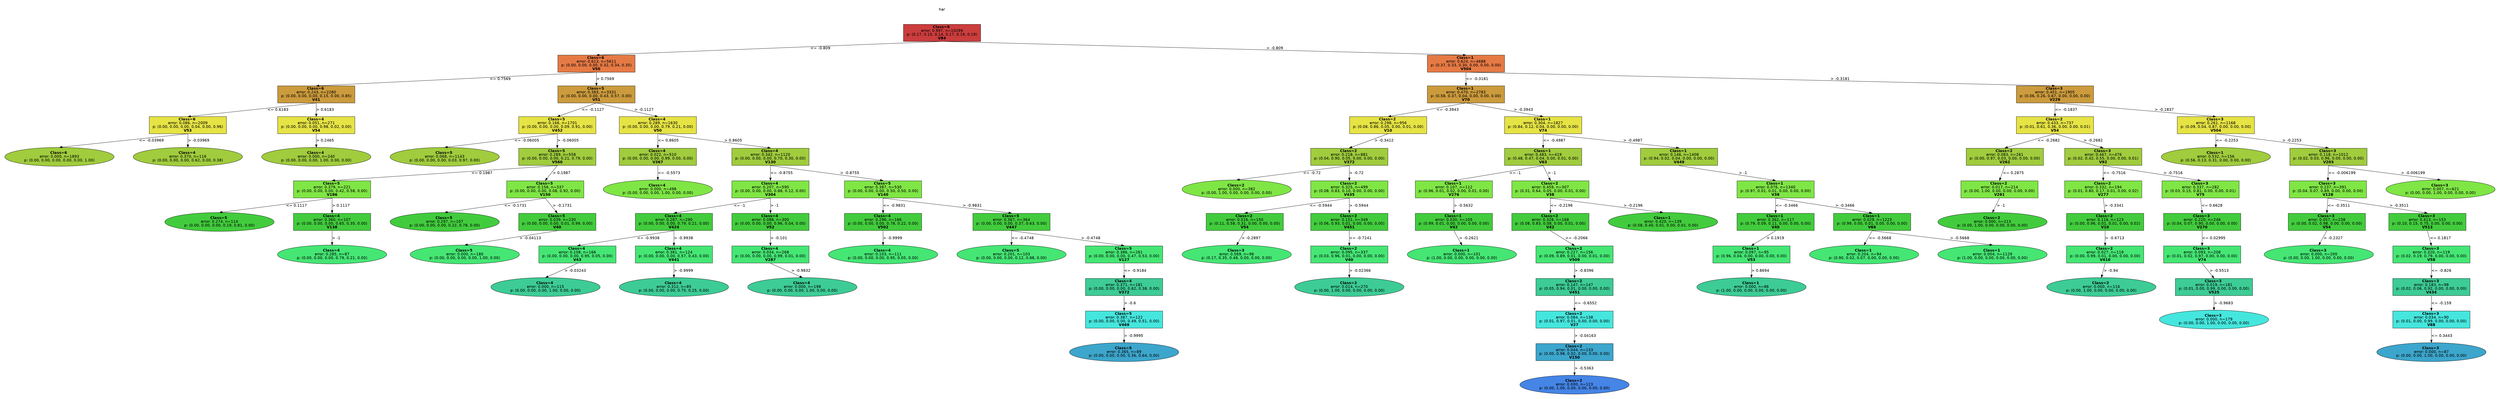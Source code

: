 digraph Tree {
splines=false;
graph [pad=".25", ranksep="0.5", nodesep="1"];
node [shape=rect, style="filled", color="black", fontname="helvetica",fillcolor="white"] ;
edge [fontname="helvetica"] ;
0 [label="har", shape=plaintext];
0:s -> 1:n [style=invis];   
1 [label=<<b> Class=6 </b> <br/> error: 0.997, n=10299 <br/> p: (0.17, 0.15, 0.14, 0.17, 0.19, 0.19) <br/><b>V84</b>>, fillcolor="0.000 0.7 0.800", shape="rect"];
2 [label=<<b> Class=6 </b> <br/> error: 0.613, n=5611 <br/> p: (0.00, 0.00, 0.00, 0.32, 0.34, 0.35) <br/><b>V50</b>>, fillcolor="0.055 0.7 0.900", shape="rect"];
1:s -> 2:n [label="<= -0.809"] ;
3 [label=<<b> Class=6 </b> <br/> error: 0.243, n=2280 <br/> p: (0.00, 0.00, 0.00, 0.15, 0.00, 0.85) <br/><b>V41</b>>, fillcolor="0.109 0.7 0.800", shape="rect"];
2:s -> 3:n [label="<= 0.7569"] ;
4 [label=<<b> Class=6 </b> <br/> error: 0.086, n=2009 <br/> p: (0.00, 0.00, 0.00, 0.04, 0.00, 0.96) <br/><b>V53</b>>, fillcolor="0.164 0.7 0.900", shape="rect"];
3:s -> 4:n [label="<= 0.6183"] ;
5 [label=<<b> Class=6 </b> <br/> error: 0.000, n=1893 <br/> p: (0.00, 0.00, 0.00, 0.00, 0.00, 1.00) >, fillcolor="0.218 0.7 0.800", shape="oval"];
4:s -> 5:n [label="<= -0.03969"] ;
6 [label=<<b> Class=4 </b> <br/> error: 0.370, n=116 <br/> p: (0.00, 0.00, 0.00, 0.62, 0.00, 0.38) >, fillcolor="0.218 0.7 0.800", shape="oval"];
4:s -> 6:n [label="> -0.03969"] ;
7 [label=<<b> Class=4 </b> <br/> error: 0.051, n=271 <br/> p: (0.00, 0.00, 0.00, 0.98, 0.02, 0.00) <br/><b>V54</b>>, fillcolor="0.164 0.7 0.900", shape="rect"];
3:s -> 7:n [label="> 0.6183"] ;
8 [label=<<b> Class=4 </b> <br/> error: 0.000, n=240 <br/> p: (0.00, 0.00, 0.00, 1.00, 0.00, 0.00) >, fillcolor="0.218 0.7 0.800", shape="oval"];
7:s -> 8:n [label="> 0.2465"] ;
9 [label=<<b> Class=5 </b> <br/> error: 0.383, n=3331 <br/> p: (0.00, 0.00, 0.00, 0.43, 0.57, 0.00) <br/><b>V51</b>>, fillcolor="0.109 0.7 0.800", shape="rect"];
2:s -> 9:n [label="> 0.7569"] ;
10 [label=<<b> Class=5 </b> <br/> error: 0.166, n=1701 <br/> p: (0.00, 0.00, 0.00, 0.09, 0.91, 0.00) <br/><b>V452</b>>, fillcolor="0.164 0.7 0.900", shape="rect"];
9:s -> 10:n [label="<= -0.1127"] ;
11 [label=<<b> Class=5 </b> <br/> error: 0.068, n=1143 <br/> p: (0.00, 0.00, 0.00, 0.03, 0.97, 0.00) >, fillcolor="0.218 0.7 0.800", shape="oval"];
10:s -> 11:n [label="<= -0.06005"] ;
12 [label=<<b> Class=5 </b> <br/> error: 0.289, n=558 <br/> p: (0.00, 0.00, 0.00, 0.21, 0.79, 0.00) <br/><b>V560</b>>, fillcolor="0.218 0.7 0.800", shape="rect"];
10:s -> 12:n [label="> -0.06005"] ;
13 [label=<<b> Class=5 </b> <br/> error: 0.379, n=221 <br/> p: (0.00, 0.00, 0.00, 0.42, 0.58, 0.00) <br/><b>V186</b>>, fillcolor="0.273 0.7 0.900", shape="rect"];
12:s -> 13:n [label="<= 0.1987"] ;
14 [label=<<b> Class=5 </b> <br/> error: 0.274, n=114 <br/> p: (0.00, 0.00, 0.00, 0.19, 0.81, 0.00) >, fillcolor="0.327 0.7 0.800", shape="oval"];
13:s -> 14:n [label="<= 0.1117"] ;
15 [label=<<b> Class=4 </b> <br/> error: 0.360, n=107 <br/> p: (0.00, 0.00, 0.00, 0.65, 0.35, 0.00) <br/><b>V138</b>>, fillcolor="0.327 0.7 0.800", shape="rect"];
13:s -> 15:n [label="> 0.1117"] ;
16 [label=<<b> Class=4 </b> <br/> error: 0.285, n=87 <br/> p: (0.00, 0.00, 0.00, 0.79, 0.21, 0.00) >, fillcolor="0.382 0.7 0.900", shape="oval"];
15:s -> 16:n [label="> -1"] ;
17 [label=<<b> Class=5 </b> <br/> error: 0.156, n=337 <br/> p: (0.00, 0.00, 0.00, 0.08, 0.92, 0.00) <br/><b>V150</b>>, fillcolor="0.273 0.7 0.900", shape="rect"];
12:s -> 17:n [label="> 0.1987"] ;
18 [label=<<b> Class=5 </b> <br/> error: 0.297, n=107 <br/> p: (0.00, 0.00, 0.00, 0.22, 0.78, 0.00) >, fillcolor="0.327 0.7 0.800", shape="oval"];
17:s -> 18:n [label="<= -0.1731"] ;
19 [label=<<b> Class=5 </b> <br/> error: 0.039, n=230 <br/> p: (0.00, 0.00, 0.00, 0.01, 0.99, 0.00) <br/><b>V40</b>>, fillcolor="0.327 0.7 0.800", shape="rect"];
17:s -> 19:n [label="> -0.1731"] ;
20 [label=<<b> Class=5 </b> <br/> error: 0.000, n=180 <br/> p: (0.00, 0.00, 0.00, 0.00, 1.00, 0.00) >, fillcolor="0.382 0.7 0.900", shape="oval"];
19:s -> 20:n [label="> -0.04113"] ;
21 [label=<<b> Class=4 </b> <br/> error: 0.289, n=1630 <br/> p: (0.00, 0.00, 0.00, 0.79, 0.21, 0.00) <br/><b>V50</b>>, fillcolor="0.164 0.7 0.900", shape="rect"];
9:s -> 21:n [label="> -0.1127"] ;
22 [label=<<b> Class=4 </b> <br/> error: 0.022, n=510 <br/> p: (0.00, 0.00, 0.00, 0.99, 0.00, 0.00) <br/><b>V367</b>>, fillcolor="0.218 0.7 0.800", shape="rect"];
21:s -> 22:n [label="<= 0.8605"] ;
23 [label=<<b> Class=4 </b> <br/> error: 0.000, n=498 <br/> p: (0.00, 0.00, 0.00, 1.00, 0.00, 0.00) >, fillcolor="0.273 0.7 0.900", shape="oval"];
22:s -> 23:n [label="<= -0.5573"] ;
24 [label=<<b> Class=4 </b> <br/> error: 0.342, n=1120 <br/> p: (0.00, 0.00, 0.00, 0.70, 0.30, 0.00) <br/><b>V130</b>>, fillcolor="0.218 0.7 0.800", shape="rect"];
21:s -> 24:n [label="> 0.8605"] ;
25 [label=<<b> Class=4 </b> <br/> error: 0.207, n=590 <br/> p: (0.00, 0.00, 0.00, 0.88, 0.12, 0.00) <br/><b>V304</b>>, fillcolor="0.273 0.7 0.900", shape="rect"];
24:s -> 25:n [label="<= -0.8755"] ;
26 [label=<<b> Class=4 </b> <br/> error: 0.287, n=290 <br/> p: (0.00, 0.00, 0.00, 0.79, 0.21, 0.00) <br/><b>V424</b>>, fillcolor="0.327 0.7 0.800", shape="rect"];
25:s -> 26:n [label="<= -1"] ;
27 [label=<<b> Class=4 </b> <br/> error: 0.108, n=166 <br/> p: (0.00, 0.00, 0.00, 0.95, 0.05, 0.00) <br/><b>V43</b>>, fillcolor="0.382 0.7 0.900", shape="rect"];
26:s -> 27:n [label="<= -0.9938"] ;
28 [label=<<b> Class=4 </b> <br/> error: 0.000, n=115 <br/> p: (0.00, 0.00, 0.00, 1.00, 0.00, 0.00) >, fillcolor="0.436 0.7 0.800", shape="oval"];
27:s -> 28:n [label="> -0.03243"] ;
29 [label=<<b> Class=4 </b> <br/> error: 0.381, n=124 <br/> p: (0.00, 0.00, 0.00, 0.57, 0.43, 0.00) <br/><b>V441</b>>, fillcolor="0.382 0.7 0.900", shape="rect"];
26:s -> 29:n [label="> -0.9938"] ;
30 [label=<<b> Class=4 </b> <br/> error: 0.312, n=85 <br/> p: (0.00, 0.00, 0.00, 0.75, 0.25, 0.00) >, fillcolor="0.436 0.7 0.800", shape="oval"];
29:s -> 30:n [label="> -0.9999"] ;
31 [label=<<b> Class=4 </b> <br/> error: 0.088, n=300 <br/> p: (0.00, 0.00, 0.00, 0.96, 0.04, 0.00) <br/><b>V52</b>>, fillcolor="0.327 0.7 0.800", shape="rect"];
25:s -> 31:n [label="> -1"] ;
32 [label=<<b> Class=4 </b> <br/> error: 0.034, n=268 <br/> p: (0.00, 0.00, 0.00, 0.99, 0.01, 0.00) <br/><b>V287</b>>, fillcolor="0.382 0.7 0.900", shape="rect"];
31:s -> 32:n [label="> -0.101"] ;
33 [label=<<b> Class=4 </b> <br/> error: 0.000, n=198 <br/> p: (0.00, 0.00, 0.00, 1.00, 0.00, 0.00) >, fillcolor="0.436 0.7 0.800", shape="oval"];
32:s -> 33:n [label="> -0.9832"] ;
34 [label=<<b> Class=5 </b> <br/> error: 0.387, n=530 <br/> p: (0.00, 0.00, 0.00, 0.50, 0.50, 0.00) <br/><b>V140</b>>, fillcolor="0.273 0.7 0.900", shape="rect"];
24:s -> 34:n [label="> -0.8755"] ;
35 [label=<<b> Class=4 </b> <br/> error: 0.296, n=166 <br/> p: (0.00, 0.00, 0.00, 0.78, 0.22, 0.00) <br/><b>V502</b>>, fillcolor="0.327 0.7 0.800", shape="rect"];
34:s -> 35:n [label="<= -0.9831"] ;
36 [label=<<b> Class=4 </b> <br/> error: 0.103, n=111 <br/> p: (0.00, 0.00, 0.00, 0.95, 0.05, 0.00) >, fillcolor="0.382 0.7 0.900", shape="oval"];
35:s -> 36:n [label="> -0.9999"] ;
37 [label=<<b> Class=5 </b> <br/> error: 0.367, n=364 <br/> p: (0.00, 0.00, 0.00, 0.37, 0.63, 0.00) <br/><b>V447</b>>, fillcolor="0.327 0.7 0.800", shape="rect"];
34:s -> 37:n [label="> -0.9831"] ;
38 [label=<<b> Class=5 </b> <br/> error: 0.201, n=103 <br/> p: (0.00, 0.00, 0.00, 0.12, 0.88, 0.00) >, fillcolor="0.382 0.7 0.900", shape="oval"];
37:s -> 38:n [label="<= -0.4748"] ;
39 [label=<<b> Class=5 </b> <br/> error: 0.386, n=261 <br/> p: (0.00, 0.00, 0.00, 0.47, 0.53, 0.00) <br/><b>V127</b>>, fillcolor="0.382 0.7 0.900", shape="rect"];
37:s -> 39:n [label="> -0.4748"] ;
40 [label=<<b> Class=4 </b> <br/> error: 0.371, n=181 <br/> p: (0.00, 0.00, 0.00, 0.62, 0.38, 0.00) <br/><b>V372</b>>, fillcolor="0.436 0.7 0.800", shape="rect"];
39:s -> 40:n [label="<= -0.9184"] ;
41 [label=<<b> Class=5 </b> <br/> error: 0.387, n=122 <br/> p: (0.00, 0.00, 0.00, 0.49, 0.51, 0.00) <br/><b>V469</b>>, fillcolor="0.491 0.7 0.900", shape="rect"];
40:s -> 41:n [label="> -0.6"] ;
42 [label=<<b> Class=5 </b> <br/> error: 0.365, n=89 <br/> p: (0.00, 0.00, 0.00, 0.36, 0.64, 0.00) >, fillcolor="0.545 0.7 0.800", shape="oval"];
41:s -> 42:n [label="> -0.9995"] ;
43 [label=<<b> Class=1 </b> <br/> error: 0.624, n=4688 <br/> p: (0.37, 0.33, 0.30, 0.00, 0.00, 0.00) <br/><b>V504</b>>, fillcolor="0.055 0.7 0.900", shape="rect"];
1:s -> 43:n [label="> -0.809"] ;
44 [label=<<b> Class=1 </b> <br/> error: 0.470, n=2783 <br/> p: (0.58, 0.37, 0.04, 0.00, 0.00, 0.00) <br/><b>V70</b>>, fillcolor="0.109 0.7 0.800", shape="rect"];
43:s -> 44:n [label="<= -0.3181"] ;
45 [label=<<b> Class=2 </b> <br/> error: 0.298, n=956 <br/> p: (0.08, 0.86, 0.05, 0.00, 0.01, 0.00) <br/><b>V10</b>>, fillcolor="0.164 0.7 0.900", shape="rect"];
44:s -> 45:n [label="<= -0.3943"] ;
46 [label=<<b> Class=2 </b> <br/> error: 0.218, n=881 <br/> p: (0.04, 0.90, 0.05, 0.00, 0.00, 0.00) <br/><b>V372</b>>, fillcolor="0.218 0.7 0.800", shape="rect"];
45:s -> 46:n [label="> -0.3412"] ;
47 [label=<<b> Class=2 </b> <br/> error: 0.000, n=382 <br/> p: (0.00, 1.00, 0.00, 0.00, 0.00, 0.00) >, fillcolor="0.273 0.7 0.900", shape="oval"];
46:s -> 47:n [label="<= -0.72"] ;
48 [label=<<b> Class=2 </b> <br/> error: 0.325, n=499 <br/> p: (0.08, 0.83, 0.10, 0.00, 0.00, 0.00) <br/><b>V435</b>>, fillcolor="0.273 0.7 0.900", shape="rect"];
46:s -> 48:n [label="> -0.72"] ;
49 [label=<<b> Class=2 </b> <br/> error: 0.516, n=150 <br/> p: (0.11, 0.58, 0.31, 0.00, 0.00, 0.00) <br/><b>V54</b>>, fillcolor="0.327 0.7 0.800", shape="rect"];
48:s -> 49:n [label="<= -0.5944"] ;
50 [label=<<b> Class=3 </b> <br/> error: 0.569, n=96 <br/> p: (0.17, 0.35, 0.48, 0.00, 0.00, 0.00) >, fillcolor="0.382 0.7 0.900", shape="oval"];
49:s -> 50:n [label="> -0.2897"] ;
51 [label=<<b> Class=2 </b> <br/> error: 0.151, n=349 <br/> p: (0.06, 0.93, 0.01, 0.00, 0.00, 0.00) <br/><b>V451</b>>, fillcolor="0.327 0.7 0.800", shape="rect"];
48:s -> 51:n [label="> -0.5944"] ;
52 [label=<<b> Class=2 </b> <br/> error: 0.095, n=337 <br/> p: (0.03, 0.96, 0.01, 0.00, 0.00, 0.00) <br/><b>V40</b>>, fillcolor="0.382 0.7 0.900", shape="rect"];
51:s -> 52:n [label="<= -0.7241"] ;
53 [label=<<b> Class=2 </b> <br/> error: 0.014, n=270 <br/> p: (0.00, 1.00, 0.00, 0.00, 0.00, 0.00) >, fillcolor="0.436 0.7 0.800", shape="oval"];
52:s -> 53:n [label="> -0.02366"] ;
54 [label=<<b> Class=1 </b> <br/> error: 0.304, n=1827 <br/> p: (0.84, 0.12, 0.04, 0.00, 0.00, 0.00) <br/><b>V74</b>>, fillcolor="0.164 0.7 0.900", shape="rect"];
44:s -> 54:n [label="> -0.3943"] ;
55 [label=<<b> Class=1 </b> <br/> error: 0.483, n=419 <br/> p: (0.48, 0.47, 0.04, 0.00, 0.01, 0.00) <br/><b>V63</b>>, fillcolor="0.218 0.7 0.800", shape="rect"];
54:s -> 55:n [label="<= -0.4987"] ;
56 [label=<<b> Class=1 </b> <br/> error: 0.107, n=112 <br/> p: (0.96, 0.01, 0.02, 0.00, 0.01, 0.00) <br/><b>V276</b>>, fillcolor="0.273 0.7 0.900", shape="rect"];
55:s -> 56:n [label="<= -1"] ;
57 [label=<<b> Class=1 </b> <br/> error: 0.030, n=105 <br/> p: (0.99, 0.01, 0.00, 0.00, 0.00, 0.00) <br/><b>V42</b>>, fillcolor="0.327 0.7 0.800", shape="rect"];
56:s -> 57:n [label="> -0.5632"] ;
58 [label=<<b> Class=1 </b> <br/> error: 0.000, n=101 <br/> p: (1.00, 0.00, 0.00, 0.00, 0.00, 0.00) >, fillcolor="0.382 0.7 0.900", shape="oval"];
57:s -> 58:n [label="> -0.2621"] ;
59 [label=<<b> Class=2 </b> <br/> error: 0.459, n=307 <br/> p: (0.31, 0.64, 0.05, 0.00, 0.01, 0.00) <br/><b>V38</b>>, fillcolor="0.273 0.7 0.900", shape="rect"];
55:s -> 59:n [label="> -1"] ;
60 [label=<<b> Class=2 </b> <br/> error: 0.328, n=168 <br/> p: (0.08, 0.83, 0.08, 0.00, 0.01, 0.00) <br/><b>V42</b>>, fillcolor="0.327 0.7 0.800", shape="rect"];
59:s -> 60:n [label="<= -0.2196"] ;
61 [label=<<b> Class=2 </b> <br/> error: 0.227, n=156 <br/> p: (0.09, 0.89, 0.01, 0.00, 0.01, 0.00) <br/><b>V509</b>>, fillcolor="0.382 0.7 0.900", shape="rect"];
60:s -> 61:n [label="<= -0.2066"] ;
62 [label=<<b> Class=2 </b> <br/> error: 0.147, n=147 <br/> p: (0.05, 0.94, 0.01, 0.00, 0.00, 0.00) <br/><b>V451</b>>, fillcolor="0.436 0.7 0.800", shape="rect"];
61:s -> 62:n [label="> -0.8396"] ;
63 [label=<<b> Class=2 </b> <br/> error: 0.084, n=138 <br/> p: (0.01, 0.97, 0.01, 0.00, 0.00, 0.00) <br/><b>V27</b>>, fillcolor="0.491 0.7 0.900", shape="rect"];
62:s -> 63:n [label="<= -0.6552"] ;
64 [label=<<b> Class=2 </b> <br/> error: 0.044, n=133 <br/> p: (0.00, 0.98, 0.02, 0.00, 0.00, 0.00) <br/><b>V150</b>>, fillcolor="0.545 0.7 0.800", shape="rect"];
63:s -> 64:n [label="> -0.04163"] ;
65 [label=<<b> Class=2 </b> <br/> error: 0.000, n=123 <br/> p: (0.00, 1.00, 0.00, 0.00, 0.00, 0.00) >, fillcolor="0.600 0.7 0.900", shape="oval"];
64:s -> 65:n [label="> -0.5363"] ;
66 [label=<<b> Class=1 </b> <br/> error: 0.420, n=139 <br/> p: (0.58, 0.40, 0.01, 0.00, 0.01, 0.00) >, fillcolor="0.327 0.7 0.800", shape="oval"];
59:s -> 66:n [label="> -0.2196"] ;
67 [label=<<b> Class=1 </b> <br/> error: 0.146, n=1408 <br/> p: (0.94, 0.02, 0.04, 0.00, 0.00, 0.00) <br/><b>V449</b>>, fillcolor="0.218 0.7 0.800", shape="rect"];
54:s -> 67:n [label="> -0.4987"] ;
68 [label=<<b> Class=1 </b> <br/> error: 0.076, n=1340 <br/> p: (0.97, 0.01, 0.01, 0.00, 0.00, 0.00) <br/><b>V38</b>>, fillcolor="0.273 0.7 0.900", shape="rect"];
67:s -> 68:n [label="> -1"] ;
69 [label=<<b> Class=1 </b> <br/> error: 0.362, n=117 <br/> p: (0.79, 0.09, 0.11, 0.00, 0.00, 0.00) <br/><b>V40</b>>, fillcolor="0.327 0.7 0.800", shape="rect"];
68:s -> 69:n [label="<= -0.3466"] ;
70 [label=<<b> Class=1 </b> <br/> error: 0.097, n=95 <br/> p: (0.96, 0.04, 0.00, 0.00, 0.00, 0.00) <br/><b>V53</b>>, fillcolor="0.382 0.7 0.900", shape="rect"];
69:s -> 70:n [label="> 0.1919"] ;
71 [label=<<b> Class=1 </b> <br/> error: 0.000, n=86 <br/> p: (1.00, 0.00, 0.00, 0.00, 0.00, 0.00) >, fillcolor="0.436 0.7 0.800", shape="oval"];
70:s -> 71:n [label="> 0.8694"] ;
72 [label=<<b> Class=1 </b> <br/> error: 0.029, n=1223 <br/> p: (0.99, 0.00, 0.01, 0.00, 0.00, 0.00) <br/><b>V66</b>>, fillcolor="0.327 0.7 0.800", shape="rect"];
68:s -> 72:n [label="> -0.3466"] ;
73 [label=<<b> Class=1 </b> <br/> error: 0.204, n=94 <br/> p: (0.90, 0.02, 0.07, 0.00, 0.00, 0.00) >, fillcolor="0.382 0.7 0.900", shape="oval"];
72:s -> 73:n [label="<= -0.5668"] ;
74 [label=<<b> Class=1 </b> <br/> error: 0.004, n=1129 <br/> p: (1.00, 0.00, 0.00, 0.00, 0.00, 0.00) >, fillcolor="0.382 0.7 0.900", shape="oval"];
72:s -> 74:n [label="> -0.5668"] ;
75 [label=<<b> Class=3 </b> <br/> error: 0.451, n=1905 <br/> p: (0.06, 0.26, 0.67, 0.00, 0.00, 0.00) <br/><b>V229</b>>, fillcolor="0.109 0.7 0.800", shape="rect"];
43:s -> 75:n [label="> -0.3181"] ;
76 [label=<<b> Class=2 </b> <br/> error: 0.433, n=737 <br/> p: (0.01, 0.61, 0.36, 0.00, 0.00, 0.01) <br/><b>V54</b>>, fillcolor="0.164 0.7 0.900", shape="rect"];
75:s -> 76:n [label="<= -0.1837"] ;
77 [label=<<b> Class=2 </b> <br/> error: 0.083, n=261 <br/> p: (0.00, 0.97, 0.03, 0.00, 0.00, 0.00) <br/><b>V262</b>>, fillcolor="0.218 0.7 0.800", shape="rect"];
76:s -> 77:n [label="<= -0.2682"] ;
78 [label=<<b> Class=2 </b> <br/> error: 0.017, n=214 <br/> p: (0.00, 1.00, 0.00, 0.00, 0.00, 0.00) <br/><b>V291</b>>, fillcolor="0.273 0.7 0.900", shape="rect"];
77:s -> 78:n [label="<= 0.2875"] ;
79 [label=<<b> Class=2 </b> <br/> error: 0.000, n=213 <br/> p: (0.00, 1.00, 0.00, 0.00, 0.00, 0.00) >, fillcolor="0.327 0.7 0.800", shape="oval"];
78:s -> 79:n [label="> -1"] ;
80 [label=<<b> Class=3 </b> <br/> error: 0.467, n=476 <br/> p: (0.02, 0.42, 0.55, 0.00, 0.00, 0.01) <br/><b>V92</b>>, fillcolor="0.218 0.7 0.800", shape="rect"];
76:s -> 80:n [label="> -0.2682"] ;
81 [label=<<b> Class=2 </b> <br/> error: 0.332, n=194 <br/> p: (0.01, 0.80, 0.17, 0.01, 0.00, 0.02) <br/><b>V277</b>>, fillcolor="0.273 0.7 0.900", shape="rect"];
80:s -> 81:n [label="<= -0.7516"] ;
82 [label=<<b> Class=2 </b> <br/> error: 0.116, n=123 <br/> p: (0.00, 0.96, 0.01, 0.01, 0.00, 0.02) <br/><b>V10</b>>, fillcolor="0.327 0.7 0.800", shape="rect"];
81:s -> 82:n [label="> -0.3341"] ;
83 [label=<<b> Class=2 </b> <br/> error: 0.027, n=119 <br/> p: (0.00, 0.99, 0.01, 0.00, 0.00, 0.00) <br/><b>V410</b>>, fillcolor="0.382 0.7 0.900", shape="rect"];
82:s -> 83:n [label="> -0.6713"] ;
84 [label=<<b> Class=2 </b> <br/> error: 0.000, n=116 <br/> p: (0.00, 1.00, 0.00, 0.00, 0.00, 0.00) >, fillcolor="0.436 0.7 0.800", shape="oval"];
83:s -> 84:n [label="> -0.94"] ;
85 [label=<<b> Class=3 </b> <br/> error: 0.337, n=282 <br/> p: (0.03, 0.15, 0.81, 0.00, 0.00, 0.01) <br/><b>V75</b>>, fillcolor="0.273 0.7 0.900", shape="rect"];
80:s -> 85:n [label="> -0.7516"] ;
86 [label=<<b> Class=3 </b> <br/> error: 0.220, n=246 <br/> p: (0.04, 0.07, 0.90, 0.00, 0.00, 0.00) <br/><b>V270</b>>, fillcolor="0.327 0.7 0.800", shape="rect"];
85:s -> 86:n [label="<= 0.6628"] ;
87 [label=<<b> Class=3 </b> <br/> error: 0.093, n=208 <br/> p: (0.01, 0.02, 0.97, 0.00, 0.00, 0.00) <br/><b>V74</b>>, fillcolor="0.382 0.7 0.900", shape="rect"];
86:s -> 87:n [label="<= 0.02995"] ;
88 [label=<<b> Class=3 </b> <br/> error: 0.019, n=181 <br/> p: (0.01, 0.00, 0.99, 0.00, 0.00, 0.00) <br/><b>V525</b>>, fillcolor="0.436 0.7 0.800", shape="rect"];
87:s -> 88:n [label="> -0.5513"] ;
89 [label=<<b> Class=3 </b> <br/> error: 0.000, n=179 <br/> p: (0.00, 0.00, 1.00, 0.00, 0.00, 0.00) >, fillcolor="0.491 0.7 0.900", shape="oval"];
88:s -> 89:n [label="> -0.9683"] ;
90 [label=<<b> Class=3 </b> <br/> error: 0.261, n=1168 <br/> p: (0.09, 0.04, 0.87, 0.00, 0.00, 0.00) <br/><b>V504</b>>, fillcolor="0.164 0.7 0.900", shape="rect"];
75:s -> 90:n [label="> -0.1837"] ;
91 [label=<<b> Class=1 </b> <br/> error: 0.532, n=156 <br/> p: (0.56, 0.13, 0.31, 0.00, 0.00, 0.00) >, fillcolor="0.218 0.7 0.800", shape="oval"];
90:s -> 91:n [label="<= -0.2253"] ;
92 [label=<<b> Class=3 </b> <br/> error: 0.118, n=1012 <br/> p: (0.02, 0.03, 0.96, 0.00, 0.00, 0.00) <br/><b>V203</b>>, fillcolor="0.218 0.7 0.800", shape="rect"];
90:s -> 92:n [label="> -0.2253"] ;
93 [label=<<b> Class=3 </b> <br/> error: 0.237, n=391 <br/> p: (0.04, 0.07, 0.89, 0.00, 0.00, 0.00) <br/><b>V128</b>>, fillcolor="0.273 0.7 0.900", shape="rect"];
92:s -> 93:n [label="<= -0.006199"] ;
94 [label=<<b> Class=3 </b> <br/> error: 0.057, n=238 <br/> p: (0.00, 0.02, 0.98, 0.00, 0.00, 0.00) <br/><b>V54</b>>, fillcolor="0.327 0.7 0.800", shape="rect"];
93:s -> 94:n [label="<= -0.3511"] ;
95 [label=<<b> Class=3 </b> <br/> error: 0.000, n=200 <br/> p: (0.00, 0.00, 1.00, 0.00, 0.00, 0.00) >, fillcolor="0.382 0.7 0.900", shape="oval"];
94:s -> 95:n [label="> -0.2327"] ;
96 [label=<<b> Class=3 </b> <br/> error: 0.413, n=153 <br/> p: (0.10, 0.15, 0.75, 0.00, 0.00, 0.00) <br/><b>V513</b>>, fillcolor="0.327 0.7 0.800", shape="rect"];
93:s -> 96:n [label="> -0.3511"] ;
97 [label=<<b> Class=3 </b> <br/> error: 0.320, n=119 <br/> p: (0.02, 0.19, 0.79, 0.00, 0.00, 0.00) <br/><b>V58</b>>, fillcolor="0.382 0.7 0.900", shape="rect"];
96:s -> 97:n [label="<= 0.1817"] ;
98 [label=<<b> Class=3 </b> <br/> error: 0.183, n=98 <br/> p: (0.02, 0.06, 0.92, 0.00, 0.00, 0.00) <br/><b>V434</b>>, fillcolor="0.436 0.7 0.800", shape="rect"];
97:s -> 98:n [label="<= -0.826"] ;
99 [label=<<b> Class=3 </b> <br/> error: 0.034, n=90 <br/> p: (0.01, 0.00, 0.99, 0.00, 0.00, 0.00) <br/><b>V88</b>>, fillcolor="0.491 0.7 0.900", shape="rect"];
98:s -> 99:n [label="<= -0.159"] ;
100 [label=<<b> Class=3 </b> <br/> error: 0.000, n=87 <br/> p: (0.00, 0.00, 1.00, 0.00, 0.00, 0.00) >, fillcolor="0.545 0.7 0.800", shape="oval"];
99:s -> 100:n [label="<= 0.3443"] ;
101 [label=<<b> Class=3 </b> <br/> error: 0.007, n=621 <br/> p: (0.00, 0.00, 1.00, 0.00, 0.00, 0.00) >, fillcolor="0.273 0.7 0.900", shape="oval"];
92:s -> 101:n [label="> -0.006199"] ;

}
